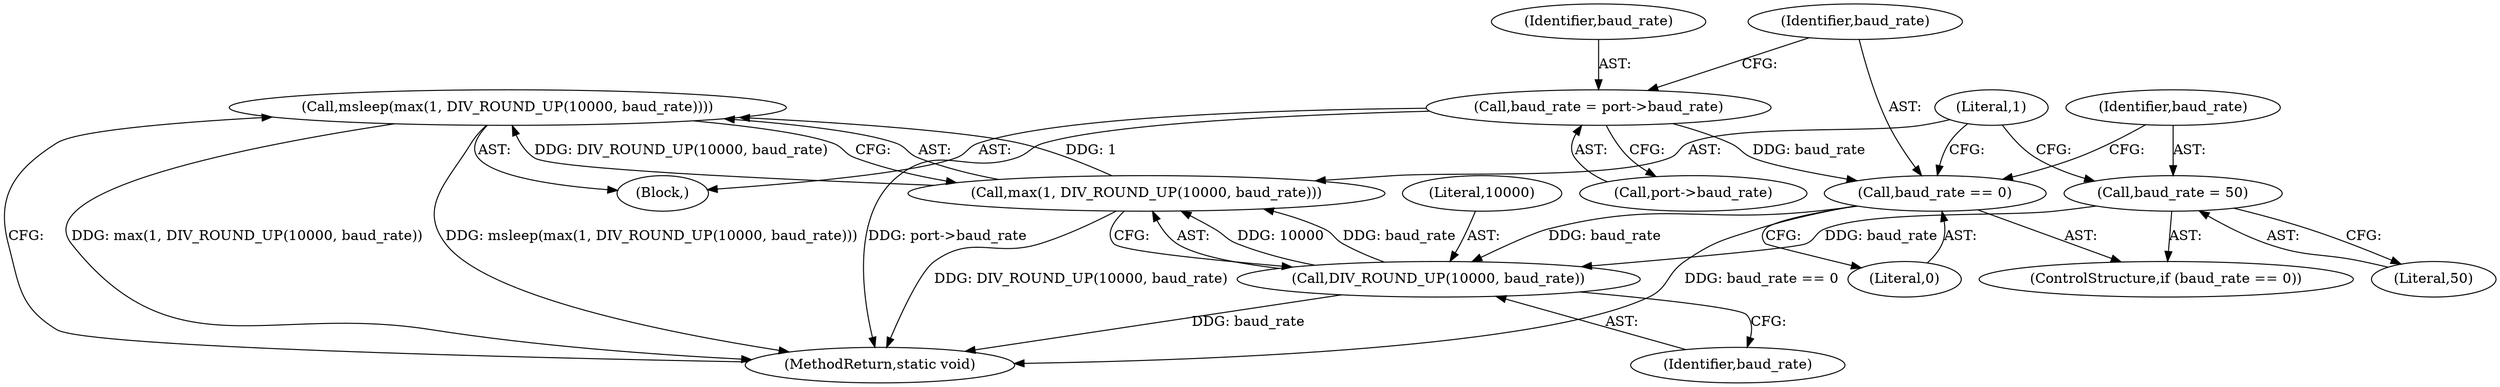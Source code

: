 digraph "0_linux_1ee0a224bc9aad1de496c795f96bc6ba2c394811@API" {
"1000273" [label="(Call,msleep(max(1, DIV_ROUND_UP(10000, baud_rate))))"];
"1000274" [label="(Call,max(1, DIV_ROUND_UP(10000, baud_rate)))"];
"1000276" [label="(Call,DIV_ROUND_UP(10000, baud_rate))"];
"1000267" [label="(Call,baud_rate == 0)"];
"1000261" [label="(Call,baud_rate = port->baud_rate)"];
"1000270" [label="(Call,baud_rate = 50)"];
"1000268" [label="(Identifier,baud_rate)"];
"1000275" [label="(Literal,1)"];
"1000262" [label="(Identifier,baud_rate)"];
"1000263" [label="(Call,port->baud_rate)"];
"1000278" [label="(Identifier,baud_rate)"];
"1000279" [label="(MethodReturn,static void)"];
"1000270" [label="(Call,baud_rate = 50)"];
"1000111" [label="(Block,)"];
"1000276" [label="(Call,DIV_ROUND_UP(10000, baud_rate))"];
"1000266" [label="(ControlStructure,if (baud_rate == 0))"];
"1000267" [label="(Call,baud_rate == 0)"];
"1000272" [label="(Literal,50)"];
"1000271" [label="(Identifier,baud_rate)"];
"1000273" [label="(Call,msleep(max(1, DIV_ROUND_UP(10000, baud_rate))))"];
"1000261" [label="(Call,baud_rate = port->baud_rate)"];
"1000269" [label="(Literal,0)"];
"1000277" [label="(Literal,10000)"];
"1000274" [label="(Call,max(1, DIV_ROUND_UP(10000, baud_rate)))"];
"1000273" -> "1000111"  [label="AST: "];
"1000273" -> "1000274"  [label="CFG: "];
"1000274" -> "1000273"  [label="AST: "];
"1000279" -> "1000273"  [label="CFG: "];
"1000273" -> "1000279"  [label="DDG: max(1, DIV_ROUND_UP(10000, baud_rate))"];
"1000273" -> "1000279"  [label="DDG: msleep(max(1, DIV_ROUND_UP(10000, baud_rate)))"];
"1000274" -> "1000273"  [label="DDG: 1"];
"1000274" -> "1000273"  [label="DDG: DIV_ROUND_UP(10000, baud_rate)"];
"1000274" -> "1000276"  [label="CFG: "];
"1000275" -> "1000274"  [label="AST: "];
"1000276" -> "1000274"  [label="AST: "];
"1000274" -> "1000279"  [label="DDG: DIV_ROUND_UP(10000, baud_rate)"];
"1000276" -> "1000274"  [label="DDG: 10000"];
"1000276" -> "1000274"  [label="DDG: baud_rate"];
"1000276" -> "1000278"  [label="CFG: "];
"1000277" -> "1000276"  [label="AST: "];
"1000278" -> "1000276"  [label="AST: "];
"1000276" -> "1000279"  [label="DDG: baud_rate"];
"1000267" -> "1000276"  [label="DDG: baud_rate"];
"1000270" -> "1000276"  [label="DDG: baud_rate"];
"1000267" -> "1000266"  [label="AST: "];
"1000267" -> "1000269"  [label="CFG: "];
"1000268" -> "1000267"  [label="AST: "];
"1000269" -> "1000267"  [label="AST: "];
"1000271" -> "1000267"  [label="CFG: "];
"1000275" -> "1000267"  [label="CFG: "];
"1000267" -> "1000279"  [label="DDG: baud_rate == 0"];
"1000261" -> "1000267"  [label="DDG: baud_rate"];
"1000261" -> "1000111"  [label="AST: "];
"1000261" -> "1000263"  [label="CFG: "];
"1000262" -> "1000261"  [label="AST: "];
"1000263" -> "1000261"  [label="AST: "];
"1000268" -> "1000261"  [label="CFG: "];
"1000261" -> "1000279"  [label="DDG: port->baud_rate"];
"1000270" -> "1000266"  [label="AST: "];
"1000270" -> "1000272"  [label="CFG: "];
"1000271" -> "1000270"  [label="AST: "];
"1000272" -> "1000270"  [label="AST: "];
"1000275" -> "1000270"  [label="CFG: "];
}
